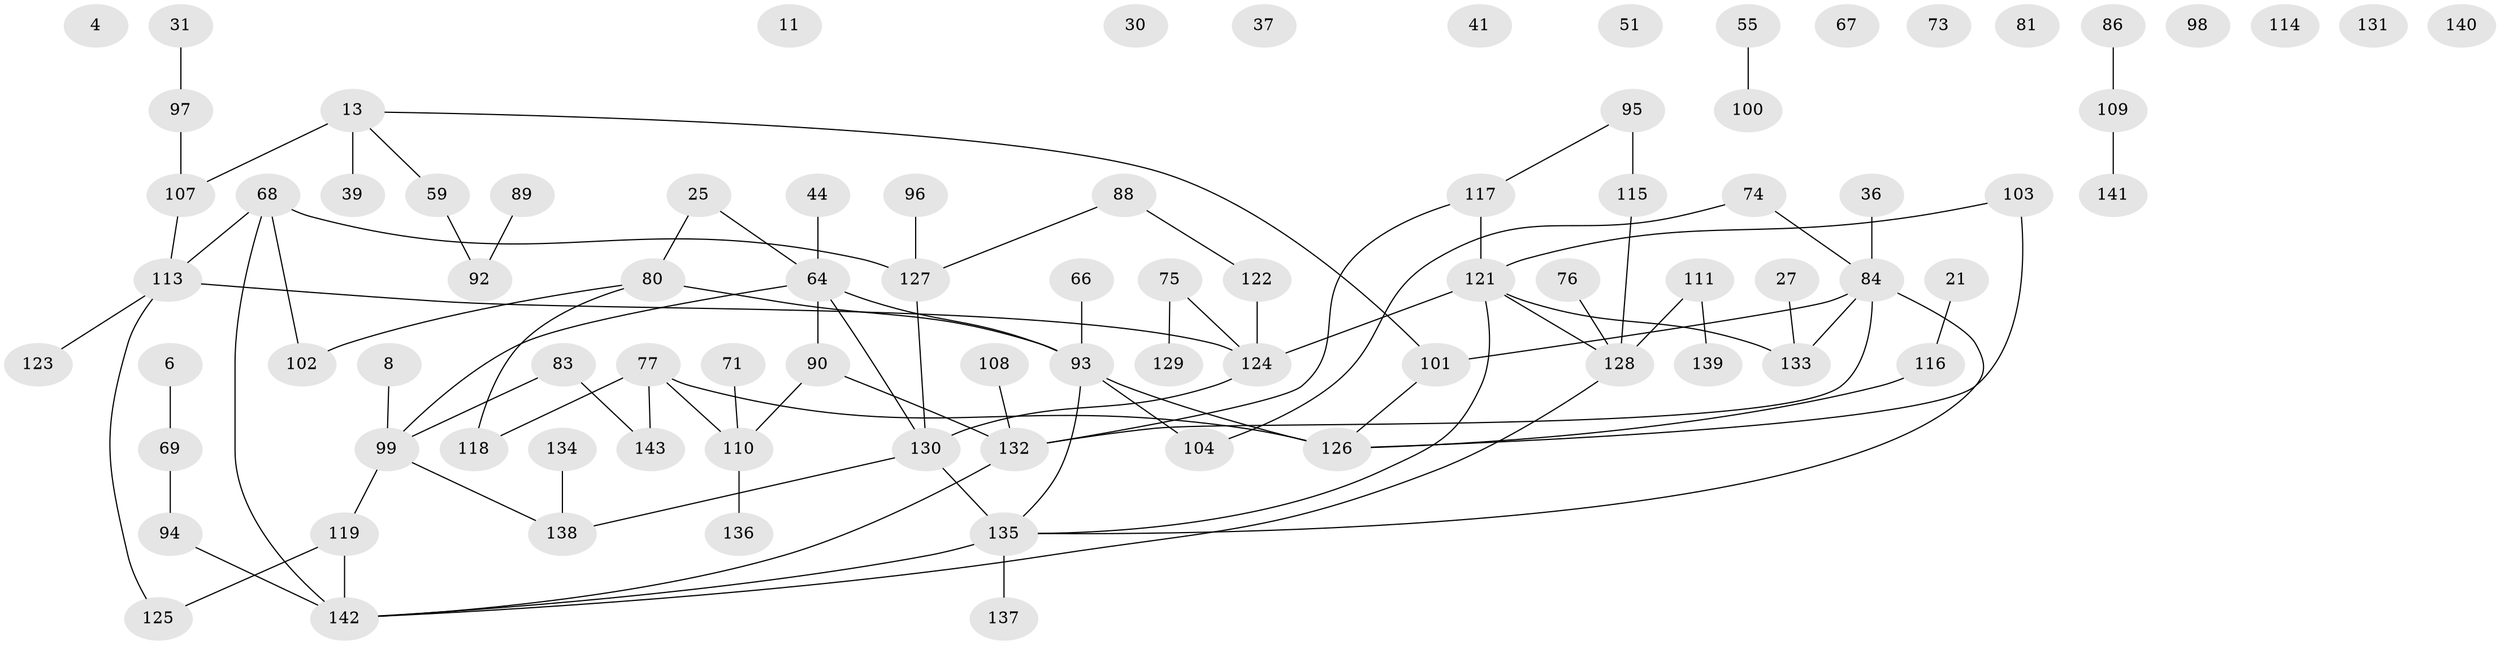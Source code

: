 // original degree distribution, {1: 0.23776223776223776, 4: 0.0979020979020979, 6: 0.02097902097902098, 0: 0.09090909090909091, 5: 0.04895104895104895, 3: 0.23776223776223776, 2: 0.25874125874125875, 7: 0.006993006993006993}
// Generated by graph-tools (version 1.1) at 2025/42/03/04/25 21:42:17]
// undirected, 85 vertices, 92 edges
graph export_dot {
graph [start="1"]
  node [color=gray90,style=filled];
  4;
  6;
  8;
  11;
  13;
  21;
  25 [super="+1"];
  27;
  30;
  31;
  36;
  37;
  39;
  41;
  44;
  51;
  55;
  59;
  64 [super="+61+3"];
  66;
  67;
  68 [super="+20"];
  69;
  71;
  73;
  74;
  75;
  76;
  77 [super="+33+54"];
  80;
  81;
  83 [super="+10"];
  84 [super="+28"];
  86;
  88;
  89;
  90 [super="+9"];
  92 [super="+56"];
  93 [super="+34+85"];
  94;
  95 [super="+87"];
  96;
  97;
  98;
  99 [super="+23+42"];
  100;
  101 [super="+47"];
  102;
  103;
  104;
  107 [super="+45"];
  108;
  109;
  110;
  111;
  113 [super="+60+62"];
  114;
  115;
  116;
  117 [super="+50"];
  118;
  119 [super="+105"];
  121 [super="+7+29+48"];
  122;
  123;
  124 [super="+72"];
  125;
  126 [super="+22+65"];
  127;
  128 [super="+40"];
  129;
  130 [super="+14+78"];
  131;
  132 [super="+24+58"];
  133 [super="+91"];
  134;
  135 [super="+5+112+70"];
  136;
  137;
  138 [super="+52+106"];
  139;
  140;
  141;
  142 [super="+2+120"];
  143;
  6 -- 69;
  8 -- 99;
  13 -- 39;
  13 -- 59;
  13 -- 107 [weight=2];
  13 -- 101;
  21 -- 116;
  25 -- 64;
  25 -- 80;
  27 -- 133;
  31 -- 97;
  36 -- 84;
  44 -- 64;
  55 -- 100;
  59 -- 92;
  64 -- 90 [weight=3];
  64 -- 130;
  64 -- 99;
  64 -- 93 [weight=2];
  66 -- 93;
  68 -- 113;
  68 -- 127 [weight=2];
  68 -- 102;
  68 -- 142 [weight=2];
  69 -- 94;
  71 -- 110;
  74 -- 84;
  74 -- 104;
  75 -- 129;
  75 -- 124;
  76 -- 128;
  77 -- 143;
  77 -- 126;
  77 -- 118;
  77 -- 110;
  80 -- 102;
  80 -- 118;
  80 -- 93;
  83 -- 143;
  83 -- 99;
  84 -- 133 [weight=2];
  84 -- 135;
  84 -- 101;
  84 -- 132;
  86 -- 109;
  88 -- 122;
  88 -- 127;
  89 -- 92;
  90 -- 110;
  90 -- 132;
  93 -- 135;
  93 -- 104;
  93 -- 126 [weight=2];
  94 -- 142;
  95 -- 115 [weight=2];
  95 -- 117;
  96 -- 127;
  97 -- 107 [weight=2];
  99 -- 119;
  99 -- 138;
  101 -- 126;
  103 -- 121;
  103 -- 126;
  107 -- 113;
  108 -- 132;
  109 -- 141;
  110 -- 136;
  111 -- 139;
  111 -- 128;
  113 -- 124;
  113 -- 123;
  113 -- 125;
  115 -- 128 [weight=2];
  116 -- 126;
  117 -- 121;
  117 -- 132;
  119 -- 125;
  119 -- 142 [weight=2];
  121 -- 128;
  121 -- 124;
  121 -- 133;
  121 -- 135;
  122 -- 124;
  124 -- 130;
  127 -- 130;
  128 -- 142;
  130 -- 135 [weight=2];
  130 -- 138;
  132 -- 142;
  134 -- 138;
  135 -- 137;
  135 -- 142;
}
